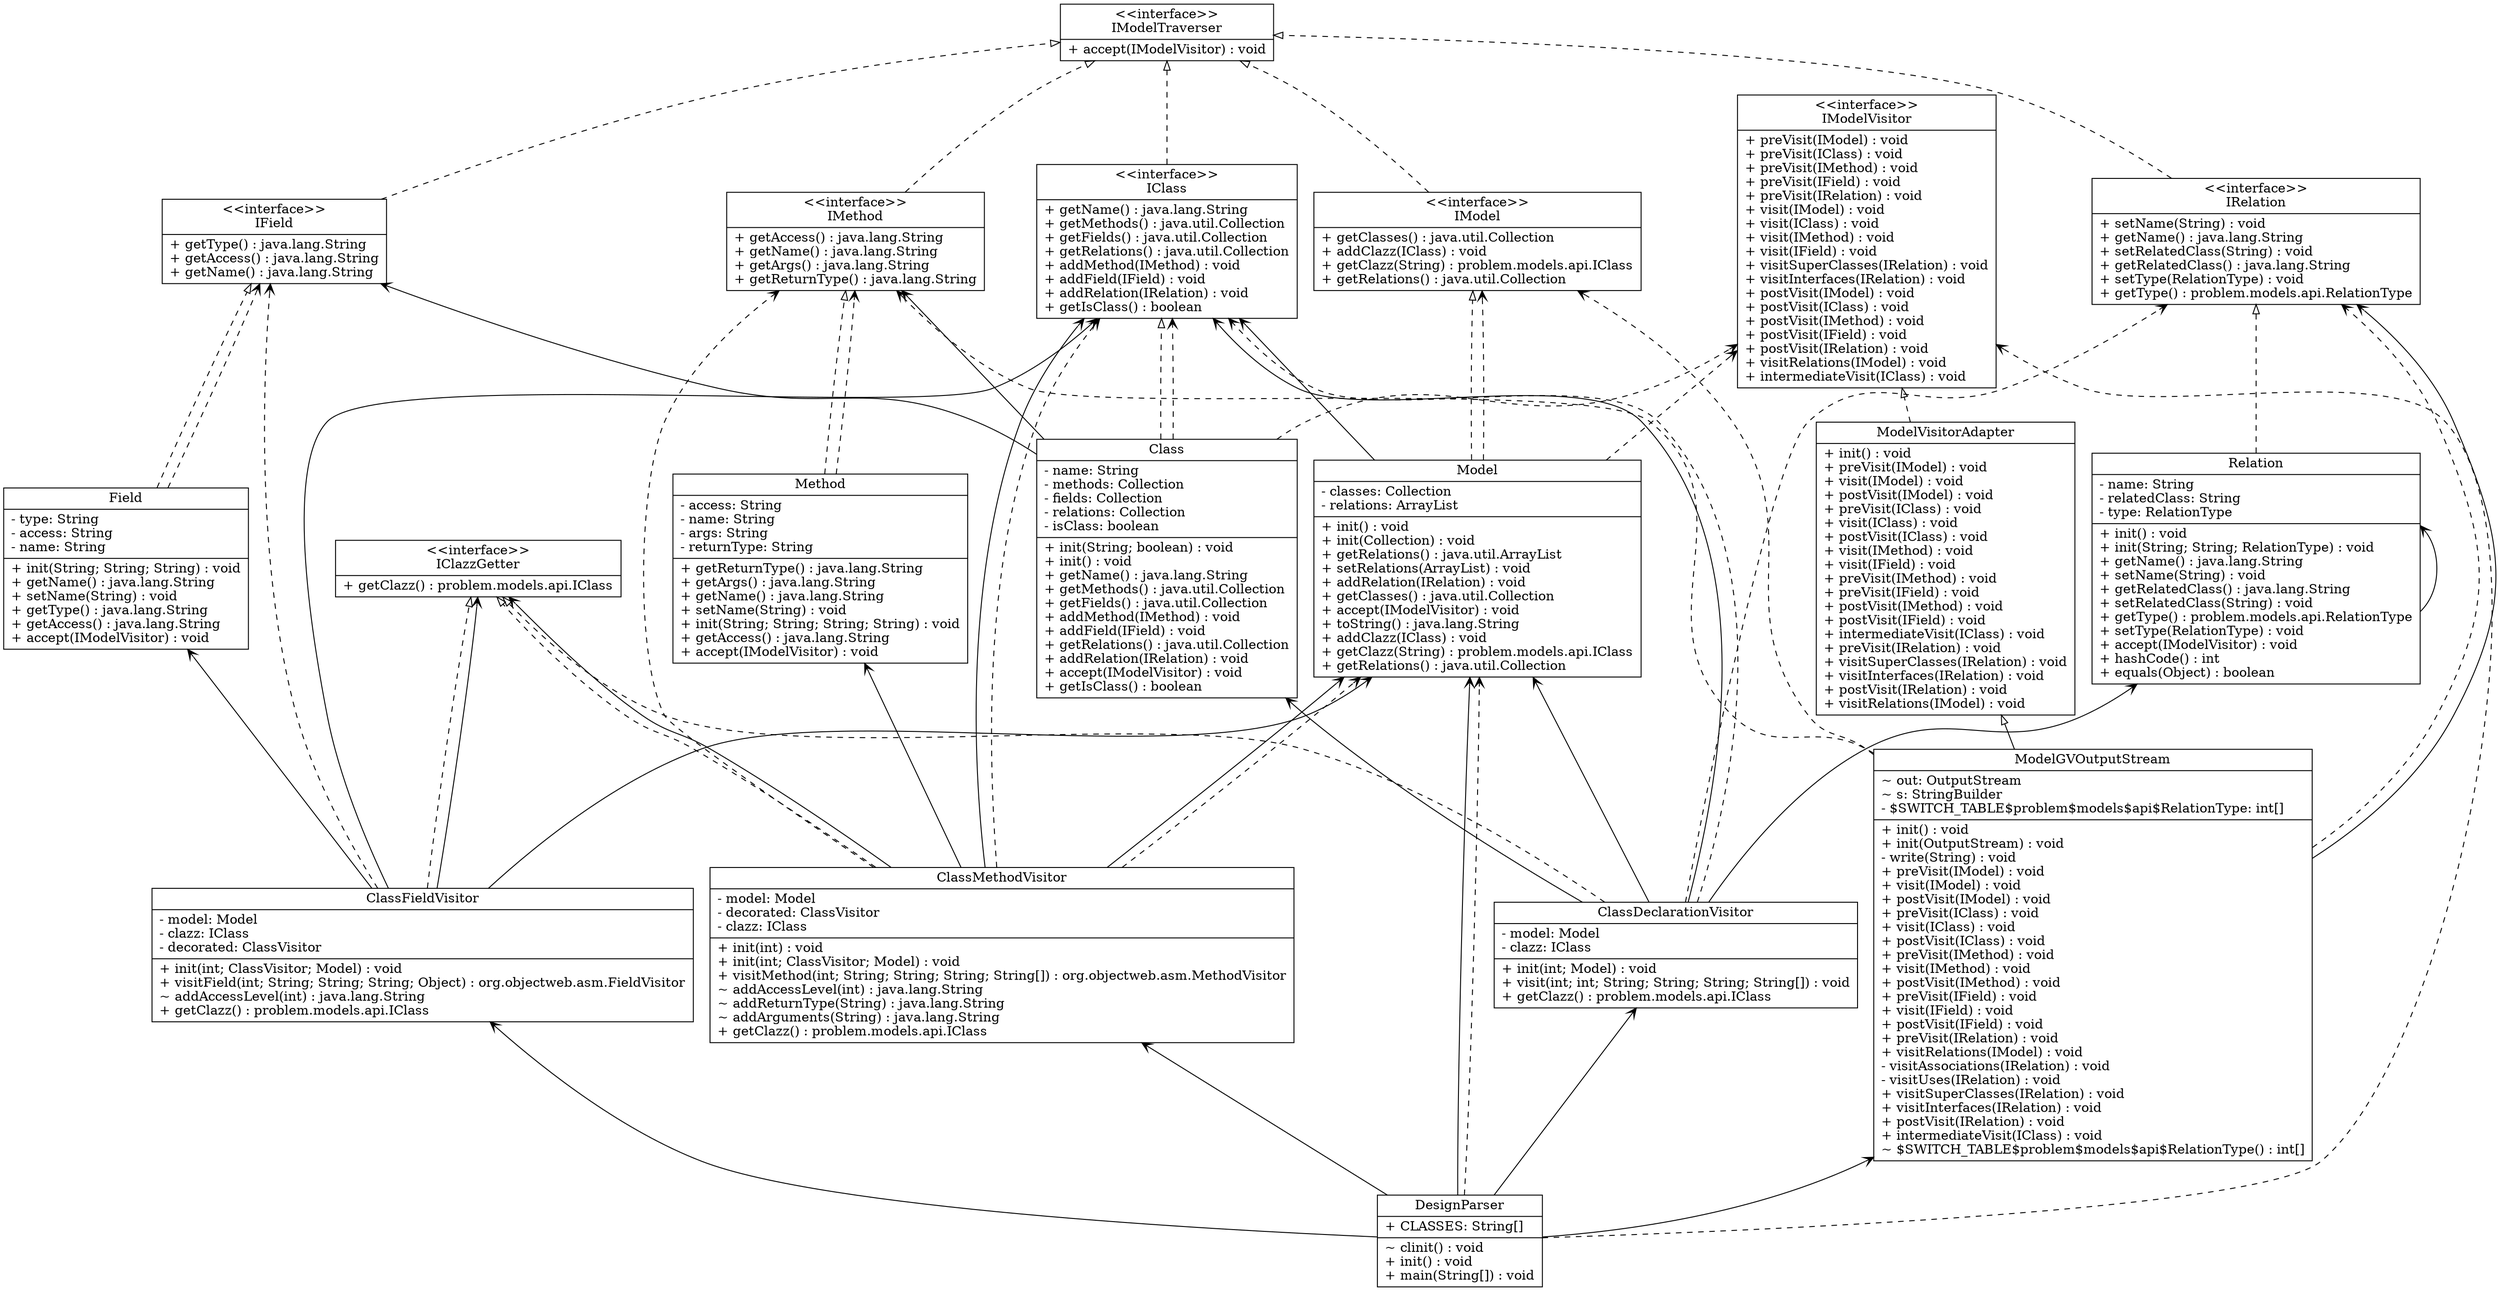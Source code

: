 digraph model{
rankdir = BT;
ClassDeclarationVisitor [
shape="record",
label = "{ClassDeclarationVisitor| - model: Model\l- clazz: IClass\l|+ init(int; Model) : void\l+ visit(int; int; String; String; String; String[]) : void\l+ getClazz() : problem.models.api.IClass\l}"
];

ClassFieldVisitor [
shape="record",
label = "{ClassFieldVisitor| - model: Model\l- clazz: IClass\l- decorated: ClassVisitor\l|+ init(int; ClassVisitor; Model) : void\l+ visitField(int; String; String; String; Object) : org.objectweb.asm.FieldVisitor\l~ addAccessLevel(int) : java.lang.String\l+ getClazz() : problem.models.api.IClass\l}"
];

ClassMethodVisitor [
shape="record",
label = "{ClassMethodVisitor| - model: Model\l- decorated: ClassVisitor\l- clazz: IClass\l|+ init(int) : void\l+ init(int; ClassVisitor; Model) : void\l+ visitMethod(int; String; String; String; String[]) : org.objectweb.asm.MethodVisitor\l~ addAccessLevel(int) : java.lang.String\l~ addReturnType(String) : java.lang.String\l~ addArguments(String) : java.lang.String\l+ getClazz() : problem.models.api.IClass\l}"
];

DesignParser [
shape="record",
label = "{DesignParser| + CLASSES: String[]\l|~ clinit() : void\l+ init() : void\l+ main(String[]) : void\l}"
];

IClazzGetter [
shape="record",
label = "{\<\<interface\>\>\nIClazzGetter| + getClazz() : problem.models.api.IClass\l}"
];

IModelTraverser [
shape="record",
label = "{\<\<interface\>\>\nIModelTraverser| + accept(IModelVisitor) : void\l}"
];

IModelVisitor [
shape="record",
label = "{\<\<interface\>\>\nIModelVisitor| + preVisit(IModel) : void\l+ preVisit(IClass) : void\l+ preVisit(IMethod) : void\l+ preVisit(IField) : void\l+ preVisit(IRelation) : void\l+ visit(IModel) : void\l+ visit(IClass) : void\l+ visit(IMethod) : void\l+ visit(IField) : void\l+ visitSuperClasses(IRelation) : void\l+ visitInterfaces(IRelation) : void\l+ postVisit(IModel) : void\l+ postVisit(IClass) : void\l+ postVisit(IMethod) : void\l+ postVisit(IField) : void\l+ postVisit(IRelation) : void\l+ visitRelations(IModel) : void\l+ intermediateVisit(IClass) : void\l}"
];

ModelVisitorAdapter [
shape="record",
label = "{ModelVisitorAdapter| + init() : void\l+ preVisit(IModel) : void\l+ visit(IModel) : void\l+ postVisit(IModel) : void\l+ preVisit(IClass) : void\l+ visit(IClass) : void\l+ postVisit(IClass) : void\l+ visit(IMethod) : void\l+ visit(IField) : void\l+ preVisit(IMethod) : void\l+ preVisit(IField) : void\l+ postVisit(IMethod) : void\l+ postVisit(IField) : void\l+ intermediateVisit(IClass) : void\l+ preVisit(IRelation) : void\l+ visitSuperClasses(IRelation) : void\l+ visitInterfaces(IRelation) : void\l+ postVisit(IRelation) : void\l+ visitRelations(IModel) : void\l}"
];

IClass [
shape="record",
label = "{\<\<interface\>\>\nIClass| + getName() : java.lang.String\l+ getMethods() : java.util.Collection\l+ getFields() : java.util.Collection\l+ getRelations() : java.util.Collection\l+ addMethod(IMethod) : void\l+ addField(IField) : void\l+ addRelation(IRelation) : void\l+ getIsClass() : boolean\l}"
];

IField [
shape="record",
label = "{\<\<interface\>\>\nIField| + getType() : java.lang.String\l+ getAccess() : java.lang.String\l+ getName() : java.lang.String\l}"
];

IMethod [
shape="record",
label = "{\<\<interface\>\>\nIMethod| + getAccess() : java.lang.String\l+ getName() : java.lang.String\l+ getArgs() : java.lang.String\l+ getReturnType() : java.lang.String\l}"
];

IModel [
shape="record",
label = "{\<\<interface\>\>\nIModel| + getClasses() : java.util.Collection\l+ addClazz(IClass) : void\l+ getClazz(String) : problem.models.api.IClass\l+ getRelations() : java.util.Collection\l}"
];

IRelation [
shape="record",
label = "{\<\<interface\>\>\nIRelation| + setName(String) : void\l+ getName() : java.lang.String\l+ setRelatedClass(String) : void\l+ getRelatedClass() : java.lang.String\l+ setType(RelationType) : void\l+ getType() : problem.models.api.RelationType\l}"
];

Class [
shape="record",
label = "{Class| - name: String\l- methods: Collection\l- fields: Collection\l- relations: Collection\l- isClass: boolean\l|+ init(String; boolean) : void\l+ init() : void\l+ getName() : java.lang.String\l+ getMethods() : java.util.Collection\l+ getFields() : java.util.Collection\l+ addMethod(IMethod) : void\l+ addField(IField) : void\l+ getRelations() : java.util.Collection\l+ addRelation(IRelation) : void\l+ accept(IModelVisitor) : void\l+ getIsClass() : boolean\l}"
];

Field [
shape="record",
label = "{Field| - type: String\l- access: String\l- name: String\l|+ init(String; String; String) : void\l+ getName() : java.lang.String\l+ setName(String) : void\l+ getType() : java.lang.String\l+ getAccess() : java.lang.String\l+ accept(IModelVisitor) : void\l}"
];

Method [
shape="record",
label = "{Method| - access: String\l- name: String\l- args: String\l- returnType: String\l|+ getReturnType() : java.lang.String\l+ getArgs() : java.lang.String\l+ getName() : java.lang.String\l+ setName(String) : void\l+ init(String; String; String; String) : void\l+ getAccess() : java.lang.String\l+ accept(IModelVisitor) : void\l}"
];

Model [
shape="record",
label = "{Model| - classes: Collection\l- relations: ArrayList\l|+ init() : void\l+ init(Collection) : void\l+ getRelations() : java.util.ArrayList\l+ setRelations(ArrayList) : void\l+ addRelation(IRelation) : void\l+ getClasses() : java.util.Collection\l+ accept(IModelVisitor) : void\l+ toString() : java.lang.String\l+ addClazz(IClass) : void\l+ getClazz(String) : problem.models.api.IClass\l+ getRelations() : java.util.Collection\l}"
];

ModelGVOutputStream [
shape="record",
label = "{ModelGVOutputStream| ~ out: OutputStream\l~ s: StringBuilder\l- $SWITCH_TABLE$problem$models$api$RelationType: int[]\l|+ init() : void\l+ init(OutputStream) : void\l- write(String) : void\l+ preVisit(IModel) : void\l+ visit(IModel) : void\l+ postVisit(IModel) : void\l+ preVisit(IClass) : void\l+ visit(IClass) : void\l+ postVisit(IClass) : void\l+ preVisit(IMethod) : void\l+ visit(IMethod) : void\l+ postVisit(IMethod) : void\l+ preVisit(IField) : void\l+ visit(IField) : void\l+ postVisit(IField) : void\l+ preVisit(IRelation) : void\l+ visitRelations(IModel) : void\l- visitAssociations(IRelation) : void\l- visitUses(IRelation) : void\l+ visitSuperClasses(IRelation) : void\l+ visitInterfaces(IRelation) : void\l+ postVisit(IRelation) : void\l+ intermediateVisit(IClass) : void\l~ $SWITCH_TABLE$problem$models$api$RelationType() : int[]\l}"
];

Relation [
shape="record",
label = "{Relation| - name: String\l- relatedClass: String\l- type: RelationType\l|+ init() : void\l+ init(String; String; RelationType) : void\l+ getName() : java.lang.String\l+ setName(String) : void\l+ getRelatedClass() : java.lang.String\l+ setRelatedClass(String) : void\l+ getType() : problem.models.api.RelationType\l+ setType(RelationType) : void\l+ accept(IModelVisitor) : void\l+ hashCode() : int\l+ equals(Object) : boolean\l}"
];

//writing relations between classes now
ClassDeclarationVisitor -> IClazzGetter [arrowhead = "empty", style = "dashed"];
ClassDeclarationVisitor -> Model [arrowhead = "vee"];
ClassDeclarationVisitor -> Class [arrowhead = "vee"];
ClassDeclarationVisitor -> IClass [arrowhead = "vee"];
ClassDeclarationVisitor -> Relation [arrowhead = "vee"];
ClassDeclarationVisitor -> IRelation [arrowhead = "vee", style = "dashed"];
ClassDeclarationVisitor -> IClass [arrowhead = "vee", style = "dashed"];
ClassFieldVisitor -> IClazzGetter [arrowhead = "empty", style = "dashed"];
ClassFieldVisitor -> Model [arrowhead = "vee"];
ClassFieldVisitor -> IClass [arrowhead = "vee"];
ClassFieldVisitor -> Field [arrowhead = "vee"];
ClassFieldVisitor -> IField [arrowhead = "vee", style = "dashed"];
ClassFieldVisitor -> IClazzGetter [arrowhead = "vee"];
ClassMethodVisitor -> IClazzGetter [arrowhead = "empty", style = "dashed"];
ClassMethodVisitor -> IClass [arrowhead = "vee"];
ClassMethodVisitor -> Model [arrowhead = "vee"];
ClassMethodVisitor -> Model [arrowhead = "vee", style = "dashed"];
ClassMethodVisitor -> IClass [arrowhead = "vee", style = "dashed"];
ClassMethodVisitor -> Method [arrowhead = "vee"];
ClassMethodVisitor -> IMethod [arrowhead = "vee", style = "dashed"];
ClassMethodVisitor -> IClazzGetter [arrowhead = "vee"];
DesignParser -> Model [arrowhead = "vee"];
DesignParser -> ClassDeclarationVisitor [arrowhead = "vee"];
DesignParser -> Model [arrowhead = "vee", style = "dashed"];
DesignParser -> ClassFieldVisitor [arrowhead = "vee"];
DesignParser -> ClassMethodVisitor [arrowhead = "vee"];
DesignParser -> ModelGVOutputStream [arrowhead = "vee"];
DesignParser -> IModelVisitor [arrowhead = "vee", style = "dashed"];
ModelVisitorAdapter -> IModelVisitor [arrowhead = "empty", style = "dashed"];
IClass -> IModelTraverser [arrowhead = "empty", style = "dashed"];
IField -> IModelTraverser [arrowhead = "empty", style = "dashed"];
IMethod -> IModelTraverser [arrowhead = "empty", style = "dashed"];
IModel -> IModelTraverser [arrowhead = "empty", style = "dashed"];
IRelation -> IModelTraverser [arrowhead = "empty", style = "dashed"];
Class -> IClass [arrowhead = "empty", style = "dashed"];
Class -> IClass [arrowhead = "vee", style = "dashed"];
Class -> IField [arrowhead = "vee"];
Class -> IModelVisitor [arrowhead = "vee", style = "dashed"];
Class -> IMethod [arrowhead = "vee"];
Field -> IField [arrowhead = "empty", style = "dashed"];
Field -> IField [arrowhead = "vee", style = "dashed"];
Method -> IMethod [arrowhead = "empty", style = "dashed"];
Method -> IMethod [arrowhead = "vee", style = "dashed"];
Model -> IModel [arrowhead = "empty", style = "dashed"];
Model -> IModel [arrowhead = "vee", style = "dashed"];
Model -> IClass [arrowhead = "vee"];
Model -> IModelVisitor [arrowhead = "vee", style = "dashed"];
ModelGVOutputStream -> ModelVisitorAdapter [arrowhead = "empty"];
ModelGVOutputStream -> IModel [arrowhead = "vee", style = "dashed"];
ModelGVOutputStream -> IMethod [arrowhead = "vee", style = "dashed"];
ModelGVOutputStream -> IRelation [arrowhead = "vee", style = "dashed"];
ModelGVOutputStream -> IRelation [arrowhead = "vee"];
Relation -> IRelation [arrowhead = "empty", style = "dashed"];
Relation -> Relation [arrowhead = "vee"];
}